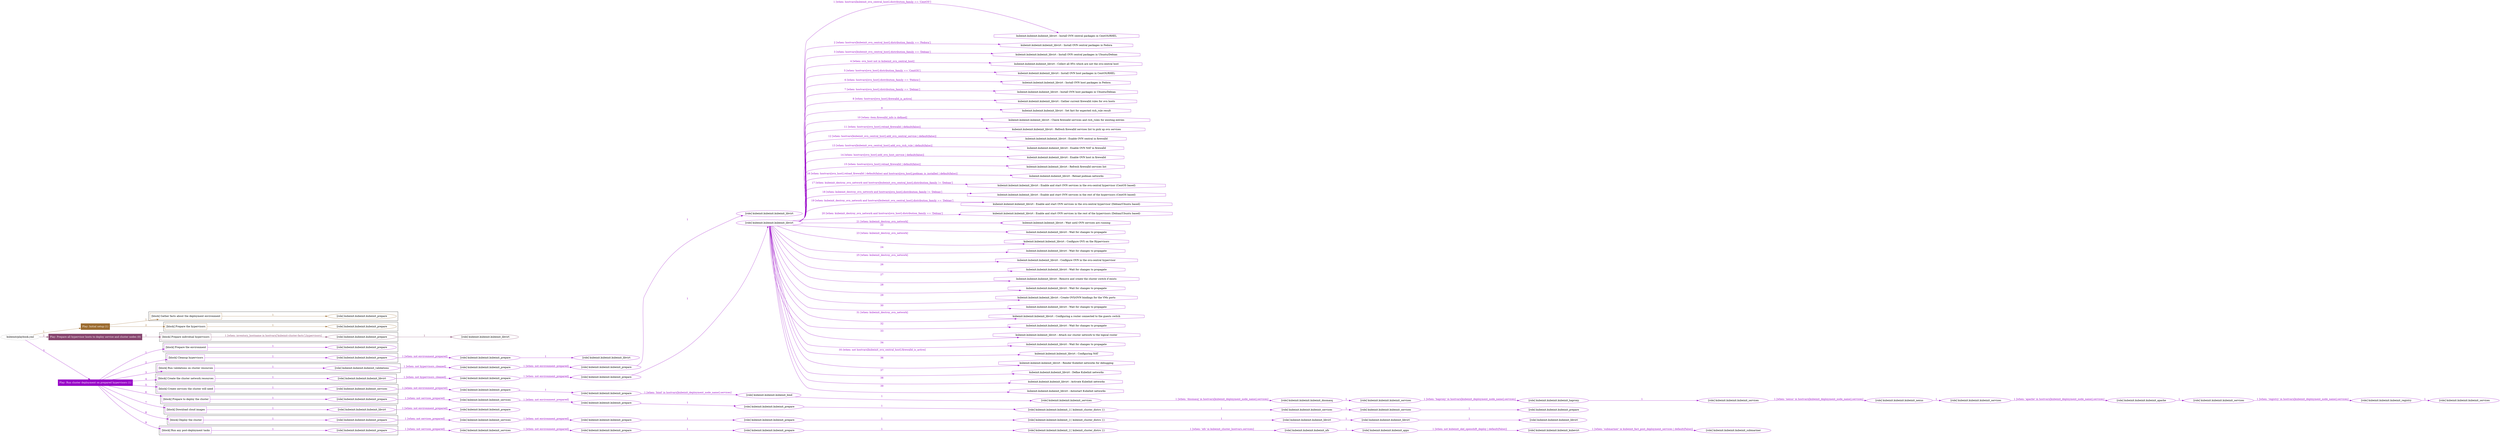 digraph {
	graph [concentrate=true ordering=in rankdir=LR ratio=fill]
	edge [esep=5 sep=10]
	"kubeinit/playbook.yml" [id=root_node style=dotted]
	play_4d2283ff [label="Play: Initial setup (1)" color="#9c6c30" fontcolor="#ffffff" id=play_4d2283ff shape=box style=filled tooltip=localhost]
	"kubeinit/playbook.yml" -> play_4d2283ff [label="1 " color="#9c6c30" fontcolor="#9c6c30" id=edge_8288b98c labeltooltip="1 " tooltip="1 "]
	subgraph "kubeinit.kubeinit.kubeinit_prepare" {
		role_ca214dff [label="[role] kubeinit.kubeinit.kubeinit_prepare" color="#9c6c30" id=role_ca214dff tooltip="kubeinit.kubeinit.kubeinit_prepare"]
	}
	subgraph "kubeinit.kubeinit.kubeinit_prepare" {
		role_1be71878 [label="[role] kubeinit.kubeinit.kubeinit_prepare" color="#9c6c30" id=role_1be71878 tooltip="kubeinit.kubeinit.kubeinit_prepare"]
	}
	subgraph "Play: Initial setup (1)" {
		play_4d2283ff -> block_eb6c32d6 [label=1 color="#9c6c30" fontcolor="#9c6c30" id=edge_9a3d0390 labeltooltip=1 tooltip=1]
		subgraph cluster_block_eb6c32d6 {
			block_eb6c32d6 [label="[block] Gather facts about the deployment environment" color="#9c6c30" id=block_eb6c32d6 labeltooltip="Gather facts about the deployment environment" shape=box tooltip="Gather facts about the deployment environment"]
			block_eb6c32d6 -> role_ca214dff [label="1 " color="#9c6c30" fontcolor="#9c6c30" id=edge_65524751 labeltooltip="1 " tooltip="1 "]
		}
		play_4d2283ff -> block_c4db76be [label=2 color="#9c6c30" fontcolor="#9c6c30" id=edge_98d37030 labeltooltip=2 tooltip=2]
		subgraph cluster_block_c4db76be {
			block_c4db76be [label="[block] Prepare the hypervisors" color="#9c6c30" id=block_c4db76be labeltooltip="Prepare the hypervisors" shape=box tooltip="Prepare the hypervisors"]
			block_c4db76be -> role_1be71878 [label="1 " color="#9c6c30" fontcolor="#9c6c30" id=edge_5f717e8c labeltooltip="1 " tooltip="1 "]
		}
	}
	play_fa79bd5e [label="Play: Prepare all hypervisor hosts to deploy service and cluster nodes (0)" color="#87456e" fontcolor="#ffffff" id=play_fa79bd5e shape=box style=filled tooltip="Play: Prepare all hypervisor hosts to deploy service and cluster nodes (0)"]
	"kubeinit/playbook.yml" -> play_fa79bd5e [label="2 " color="#87456e" fontcolor="#87456e" id=edge_b5f937aa labeltooltip="2 " tooltip="2 "]
	subgraph "kubeinit.kubeinit.kubeinit_libvirt" {
		role_78c7a596 [label="[role] kubeinit.kubeinit.kubeinit_libvirt" color="#87456e" id=role_78c7a596 tooltip="kubeinit.kubeinit.kubeinit_libvirt"]
	}
	subgraph "kubeinit.kubeinit.kubeinit_prepare" {
		role_d4e4399e [label="[role] kubeinit.kubeinit.kubeinit_prepare" color="#87456e" id=role_d4e4399e tooltip="kubeinit.kubeinit.kubeinit_prepare"]
		role_d4e4399e -> role_78c7a596 [label="1 " color="#87456e" fontcolor="#87456e" id=edge_3a383880 labeltooltip="1 " tooltip="1 "]
	}
	subgraph "Play: Prepare all hypervisor hosts to deploy service and cluster nodes (0)" {
		play_fa79bd5e -> block_daa6ab90 [label=1 color="#87456e" fontcolor="#87456e" id=edge_4843d0f0 labeltooltip=1 tooltip=1]
		subgraph cluster_block_daa6ab90 {
			block_daa6ab90 [label="[block] Prepare individual hypervisors" color="#87456e" id=block_daa6ab90 labeltooltip="Prepare individual hypervisors" shape=box tooltip="Prepare individual hypervisors"]
			block_daa6ab90 -> role_d4e4399e [label="1 [when: inventory_hostname in hostvars['kubeinit-cluster-facts'].hypervisors]" color="#87456e" fontcolor="#87456e" id=edge_157ae194 labeltooltip="1 [when: inventory_hostname in hostvars['kubeinit-cluster-facts'].hypervisors]" tooltip="1 [when: inventory_hostname in hostvars['kubeinit-cluster-facts'].hypervisors]"]
		}
	}
	play_83c3fb12 [label="Play: Run cluster deployment on prepared hypervisors (1)" color="#9805c7" fontcolor="#ffffff" id=play_83c3fb12 shape=box style=filled tooltip=localhost]
	"kubeinit/playbook.yml" -> play_83c3fb12 [label="3 " color="#9805c7" fontcolor="#9805c7" id=edge_1de0b766 labeltooltip="3 " tooltip="3 "]
	subgraph "kubeinit.kubeinit.kubeinit_prepare" {
		role_a975d267 [label="[role] kubeinit.kubeinit.kubeinit_prepare" color="#9805c7" id=role_a975d267 tooltip="kubeinit.kubeinit.kubeinit_prepare"]
	}
	subgraph "kubeinit.kubeinit.kubeinit_libvirt" {
		role_a986f0ca [label="[role] kubeinit.kubeinit.kubeinit_libvirt" color="#9805c7" id=role_a986f0ca tooltip="kubeinit.kubeinit.kubeinit_libvirt"]
	}
	subgraph "kubeinit.kubeinit.kubeinit_prepare" {
		role_115fa0f3 [label="[role] kubeinit.kubeinit.kubeinit_prepare" color="#9805c7" id=role_115fa0f3 tooltip="kubeinit.kubeinit.kubeinit_prepare"]
		role_115fa0f3 -> role_a986f0ca [label="1 " color="#9805c7" fontcolor="#9805c7" id=edge_363c5b7f labeltooltip="1 " tooltip="1 "]
	}
	subgraph "kubeinit.kubeinit.kubeinit_prepare" {
		role_73d4b357 [label="[role] kubeinit.kubeinit.kubeinit_prepare" color="#9805c7" id=role_73d4b357 tooltip="kubeinit.kubeinit.kubeinit_prepare"]
		role_73d4b357 -> role_115fa0f3 [label="1 [when: not environment_prepared]" color="#9805c7" fontcolor="#9805c7" id=edge_943d14a2 labeltooltip="1 [when: not environment_prepared]" tooltip="1 [when: not environment_prepared]"]
	}
	subgraph "kubeinit.kubeinit.kubeinit_libvirt" {
		role_dd0edec4 [label="[role] kubeinit.kubeinit.kubeinit_libvirt" color="#9805c7" id=role_dd0edec4 tooltip="kubeinit.kubeinit.kubeinit_libvirt"]
	}
	subgraph "kubeinit.kubeinit.kubeinit_prepare" {
		role_09404b18 [label="[role] kubeinit.kubeinit.kubeinit_prepare" color="#9805c7" id=role_09404b18 tooltip="kubeinit.kubeinit.kubeinit_prepare"]
		role_09404b18 -> role_dd0edec4 [label="1 " color="#9805c7" fontcolor="#9805c7" id=edge_37994432 labeltooltip="1 " tooltip="1 "]
	}
	subgraph "kubeinit.kubeinit.kubeinit_prepare" {
		role_12b6cc18 [label="[role] kubeinit.kubeinit.kubeinit_prepare" color="#9805c7" id=role_12b6cc18 tooltip="kubeinit.kubeinit.kubeinit_prepare"]
		role_12b6cc18 -> role_09404b18 [label="1 [when: not environment_prepared]" color="#9805c7" fontcolor="#9805c7" id=edge_de78ee94 labeltooltip="1 [when: not environment_prepared]" tooltip="1 [when: not environment_prepared]"]
	}
	subgraph "kubeinit.kubeinit.kubeinit_validations" {
		role_55ef277d [label="[role] kubeinit.kubeinit.kubeinit_validations" color="#9805c7" id=role_55ef277d tooltip="kubeinit.kubeinit.kubeinit_validations"]
		role_55ef277d -> role_12b6cc18 [label="1 [when: not hypervisors_cleaned]" color="#9805c7" fontcolor="#9805c7" id=edge_7c7ed6ff labeltooltip="1 [when: not hypervisors_cleaned]" tooltip="1 [when: not hypervisors_cleaned]"]
	}
	subgraph "kubeinit.kubeinit.kubeinit_libvirt" {
		role_cf1ff84a [label="[role] kubeinit.kubeinit.kubeinit_libvirt" color="#9805c7" id=role_cf1ff84a tooltip="kubeinit.kubeinit.kubeinit_libvirt"]
		task_9df6f6bd [label="kubeinit.kubeinit.kubeinit_libvirt : Install OVN central packages in CentOS/RHEL" color="#9805c7" hello="kubeinit.kubeinit.kubeinit_libvirt : Install OVN central packages in CentOS/RHEL" id=task_9df6f6bd shape=octagon tooltip="kubeinit.kubeinit.kubeinit_libvirt : Install OVN central packages in CentOS/RHEL"]
		role_cf1ff84a -> task_9df6f6bd [label="1 [when: hostvars[kubeinit_ovn_central_host].distribution_family == 'CentOS']" color="#9805c7" fontcolor="#9805c7" id=edge_1916bbe8 labeltooltip="1 [when: hostvars[kubeinit_ovn_central_host].distribution_family == 'CentOS']" tooltip="1 [when: hostvars[kubeinit_ovn_central_host].distribution_family == 'CentOS']"]
		task_e975197e [label="kubeinit.kubeinit.kubeinit_libvirt : Install OVN central packages in Fedora" color="#9805c7" hello="kubeinit.kubeinit.kubeinit_libvirt : Install OVN central packages in Fedora" id=task_e975197e shape=octagon tooltip="kubeinit.kubeinit.kubeinit_libvirt : Install OVN central packages in Fedora"]
		role_cf1ff84a -> task_e975197e [label="2 [when: hostvars[kubeinit_ovn_central_host].distribution_family == 'Fedora']" color="#9805c7" fontcolor="#9805c7" id=edge_b6162523 labeltooltip="2 [when: hostvars[kubeinit_ovn_central_host].distribution_family == 'Fedora']" tooltip="2 [when: hostvars[kubeinit_ovn_central_host].distribution_family == 'Fedora']"]
		task_55a0247a [label="kubeinit.kubeinit.kubeinit_libvirt : Install OVN central packages in Ubuntu/Debian" color="#9805c7" hello="kubeinit.kubeinit.kubeinit_libvirt : Install OVN central packages in Ubuntu/Debian" id=task_55a0247a shape=octagon tooltip="kubeinit.kubeinit.kubeinit_libvirt : Install OVN central packages in Ubuntu/Debian"]
		role_cf1ff84a -> task_55a0247a [label="3 [when: hostvars[kubeinit_ovn_central_host].distribution_family == 'Debian']" color="#9805c7" fontcolor="#9805c7" id=edge_c662806f labeltooltip="3 [when: hostvars[kubeinit_ovn_central_host].distribution_family == 'Debian']" tooltip="3 [when: hostvars[kubeinit_ovn_central_host].distribution_family == 'Debian']"]
		task_9dee3514 [label="kubeinit.kubeinit.kubeinit_libvirt : Collect all HVs which are not the ovn-central host" color="#9805c7" hello="kubeinit.kubeinit.kubeinit_libvirt : Collect all HVs which are not the ovn-central host" id=task_9dee3514 shape=octagon tooltip="kubeinit.kubeinit.kubeinit_libvirt : Collect all HVs which are not the ovn-central host"]
		role_cf1ff84a -> task_9dee3514 [label="4 [when: ovn_host not in kubeinit_ovn_central_host]" color="#9805c7" fontcolor="#9805c7" id=edge_b3f22448 labeltooltip="4 [when: ovn_host not in kubeinit_ovn_central_host]" tooltip="4 [when: ovn_host not in kubeinit_ovn_central_host]"]
		task_a9a2c8c8 [label="kubeinit.kubeinit.kubeinit_libvirt : Install OVN host packages in CentOS/RHEL" color="#9805c7" hello="kubeinit.kubeinit.kubeinit_libvirt : Install OVN host packages in CentOS/RHEL" id=task_a9a2c8c8 shape=octagon tooltip="kubeinit.kubeinit.kubeinit_libvirt : Install OVN host packages in CentOS/RHEL"]
		role_cf1ff84a -> task_a9a2c8c8 [label="5 [when: hostvars[ovn_host].distribution_family == 'CentOS']" color="#9805c7" fontcolor="#9805c7" id=edge_cef3950a labeltooltip="5 [when: hostvars[ovn_host].distribution_family == 'CentOS']" tooltip="5 [when: hostvars[ovn_host].distribution_family == 'CentOS']"]
		task_1f5a22cc [label="kubeinit.kubeinit.kubeinit_libvirt : Install OVN host packages in Fedora" color="#9805c7" hello="kubeinit.kubeinit.kubeinit_libvirt : Install OVN host packages in Fedora" id=task_1f5a22cc shape=octagon tooltip="kubeinit.kubeinit.kubeinit_libvirt : Install OVN host packages in Fedora"]
		role_cf1ff84a -> task_1f5a22cc [label="6 [when: hostvars[ovn_host].distribution_family == 'Fedora']" color="#9805c7" fontcolor="#9805c7" id=edge_4138fe44 labeltooltip="6 [when: hostvars[ovn_host].distribution_family == 'Fedora']" tooltip="6 [when: hostvars[ovn_host].distribution_family == 'Fedora']"]
		task_3330bcf1 [label="kubeinit.kubeinit.kubeinit_libvirt : Install OVN host packages in Ubuntu/Debian" color="#9805c7" hello="kubeinit.kubeinit.kubeinit_libvirt : Install OVN host packages in Ubuntu/Debian" id=task_3330bcf1 shape=octagon tooltip="kubeinit.kubeinit.kubeinit_libvirt : Install OVN host packages in Ubuntu/Debian"]
		role_cf1ff84a -> task_3330bcf1 [label="7 [when: hostvars[ovn_host].distribution_family == 'Debian']" color="#9805c7" fontcolor="#9805c7" id=edge_17ea3ac5 labeltooltip="7 [when: hostvars[ovn_host].distribution_family == 'Debian']" tooltip="7 [when: hostvars[ovn_host].distribution_family == 'Debian']"]
		task_ed68514e [label="kubeinit.kubeinit.kubeinit_libvirt : Gather current firewalld rules for ovn hosts" color="#9805c7" hello="kubeinit.kubeinit.kubeinit_libvirt : Gather current firewalld rules for ovn hosts" id=task_ed68514e shape=octagon tooltip="kubeinit.kubeinit.kubeinit_libvirt : Gather current firewalld rules for ovn hosts"]
		role_cf1ff84a -> task_ed68514e [label="8 [when: hostvars[ovn_host].firewalld_is_active]" color="#9805c7" fontcolor="#9805c7" id=edge_fc38efc7 labeltooltip="8 [when: hostvars[ovn_host].firewalld_is_active]" tooltip="8 [when: hostvars[ovn_host].firewalld_is_active]"]
		task_f59620ed [label="kubeinit.kubeinit.kubeinit_libvirt : Set fact for expected rich_rule result" color="#9805c7" hello="kubeinit.kubeinit.kubeinit_libvirt : Set fact for expected rich_rule result" id=task_f59620ed shape=octagon tooltip="kubeinit.kubeinit.kubeinit_libvirt : Set fact for expected rich_rule result"]
		role_cf1ff84a -> task_f59620ed [label="9 " color="#9805c7" fontcolor="#9805c7" id=edge_2ce7ab27 labeltooltip="9 " tooltip="9 "]
		task_2a607942 [label="kubeinit.kubeinit.kubeinit_libvirt : Check firewalld services and rich_rules for existing entries" color="#9805c7" hello="kubeinit.kubeinit.kubeinit_libvirt : Check firewalld services and rich_rules for existing entries" id=task_2a607942 shape=octagon tooltip="kubeinit.kubeinit.kubeinit_libvirt : Check firewalld services and rich_rules for existing entries"]
		role_cf1ff84a -> task_2a607942 [label="10 [when: item.firewalld_info is defined]" color="#9805c7" fontcolor="#9805c7" id=edge_e582ba31 labeltooltip="10 [when: item.firewalld_info is defined]" tooltip="10 [when: item.firewalld_info is defined]"]
		task_492a8e04 [label="kubeinit.kubeinit.kubeinit_libvirt : Refresh firewalld services list to pick up ovn services" color="#9805c7" hello="kubeinit.kubeinit.kubeinit_libvirt : Refresh firewalld services list to pick up ovn services" id=task_492a8e04 shape=octagon tooltip="kubeinit.kubeinit.kubeinit_libvirt : Refresh firewalld services list to pick up ovn services"]
		role_cf1ff84a -> task_492a8e04 [label="11 [when: hostvars[ovn_host].reload_firewalld | default(false)]" color="#9805c7" fontcolor="#9805c7" id=edge_229bcf75 labeltooltip="11 [when: hostvars[ovn_host].reload_firewalld | default(false)]" tooltip="11 [when: hostvars[ovn_host].reload_firewalld | default(false)]"]
		task_af65107d [label="kubeinit.kubeinit.kubeinit_libvirt : Enable OVN central in firewalld" color="#9805c7" hello="kubeinit.kubeinit.kubeinit_libvirt : Enable OVN central in firewalld" id=task_af65107d shape=octagon tooltip="kubeinit.kubeinit.kubeinit_libvirt : Enable OVN central in firewalld"]
		role_cf1ff84a -> task_af65107d [label="12 [when: hostvars[kubeinit_ovn_central_host].add_ovn_central_service | default(false)]" color="#9805c7" fontcolor="#9805c7" id=edge_e18fb585 labeltooltip="12 [when: hostvars[kubeinit_ovn_central_host].add_ovn_central_service | default(false)]" tooltip="12 [when: hostvars[kubeinit_ovn_central_host].add_ovn_central_service | default(false)]"]
		task_2a1b5226 [label="kubeinit.kubeinit.kubeinit_libvirt : Enable OVN NAT in firewalld" color="#9805c7" hello="kubeinit.kubeinit.kubeinit_libvirt : Enable OVN NAT in firewalld" id=task_2a1b5226 shape=octagon tooltip="kubeinit.kubeinit.kubeinit_libvirt : Enable OVN NAT in firewalld"]
		role_cf1ff84a -> task_2a1b5226 [label="13 [when: hostvars[kubeinit_ovn_central_host].add_ovn_rich_rule | default(false)]" color="#9805c7" fontcolor="#9805c7" id=edge_eb90f5b3 labeltooltip="13 [when: hostvars[kubeinit_ovn_central_host].add_ovn_rich_rule | default(false)]" tooltip="13 [when: hostvars[kubeinit_ovn_central_host].add_ovn_rich_rule | default(false)]"]
		task_150acf8e [label="kubeinit.kubeinit.kubeinit_libvirt : Enable OVN host in firewalld" color="#9805c7" hello="kubeinit.kubeinit.kubeinit_libvirt : Enable OVN host in firewalld" id=task_150acf8e shape=octagon tooltip="kubeinit.kubeinit.kubeinit_libvirt : Enable OVN host in firewalld"]
		role_cf1ff84a -> task_150acf8e [label="14 [when: hostvars[ovn_host].add_ovn_host_service | default(false)]" color="#9805c7" fontcolor="#9805c7" id=edge_b5ba63a0 labeltooltip="14 [when: hostvars[ovn_host].add_ovn_host_service | default(false)]" tooltip="14 [when: hostvars[ovn_host].add_ovn_host_service | default(false)]"]
		task_48c52c28 [label="kubeinit.kubeinit.kubeinit_libvirt : Refresh firewalld services list" color="#9805c7" hello="kubeinit.kubeinit.kubeinit_libvirt : Refresh firewalld services list" id=task_48c52c28 shape=octagon tooltip="kubeinit.kubeinit.kubeinit_libvirt : Refresh firewalld services list"]
		role_cf1ff84a -> task_48c52c28 [label="15 [when: hostvars[ovn_host].reload_firewalld | default(false)]" color="#9805c7" fontcolor="#9805c7" id=edge_251703cf labeltooltip="15 [when: hostvars[ovn_host].reload_firewalld | default(false)]" tooltip="15 [when: hostvars[ovn_host].reload_firewalld | default(false)]"]
		task_490ef096 [label="kubeinit.kubeinit.kubeinit_libvirt : Reload podman networks" color="#9805c7" hello="kubeinit.kubeinit.kubeinit_libvirt : Reload podman networks" id=task_490ef096 shape=octagon tooltip="kubeinit.kubeinit.kubeinit_libvirt : Reload podman networks"]
		role_cf1ff84a -> task_490ef096 [label="16 [when: hostvars[ovn_host].reload_firewalld | default(false) and hostvars[ovn_host].podman_is_installed | default(false)]" color="#9805c7" fontcolor="#9805c7" id=edge_7d6c8328 labeltooltip="16 [when: hostvars[ovn_host].reload_firewalld | default(false) and hostvars[ovn_host].podman_is_installed | default(false)]" tooltip="16 [when: hostvars[ovn_host].reload_firewalld | default(false) and hostvars[ovn_host].podman_is_installed | default(false)]"]
		task_70a27645 [label="kubeinit.kubeinit.kubeinit_libvirt : Enable and start OVN services in the ovn-central hypervisor (CentOS based)" color="#9805c7" hello="kubeinit.kubeinit.kubeinit_libvirt : Enable and start OVN services in the ovn-central hypervisor (CentOS based)" id=task_70a27645 shape=octagon tooltip="kubeinit.kubeinit.kubeinit_libvirt : Enable and start OVN services in the ovn-central hypervisor (CentOS based)"]
		role_cf1ff84a -> task_70a27645 [label="17 [when: kubeinit_destroy_ovn_network and hostvars[kubeinit_ovn_central_host].distribution_family != 'Debian']" color="#9805c7" fontcolor="#9805c7" id=edge_51eea97f labeltooltip="17 [when: kubeinit_destroy_ovn_network and hostvars[kubeinit_ovn_central_host].distribution_family != 'Debian']" tooltip="17 [when: kubeinit_destroy_ovn_network and hostvars[kubeinit_ovn_central_host].distribution_family != 'Debian']"]
		task_048641b7 [label="kubeinit.kubeinit.kubeinit_libvirt : Enable and start OVN services in the rest of the hypervisors (CentOS based)" color="#9805c7" hello="kubeinit.kubeinit.kubeinit_libvirt : Enable and start OVN services in the rest of the hypervisors (CentOS based)" id=task_048641b7 shape=octagon tooltip="kubeinit.kubeinit.kubeinit_libvirt : Enable and start OVN services in the rest of the hypervisors (CentOS based)"]
		role_cf1ff84a -> task_048641b7 [label="18 [when: kubeinit_destroy_ovn_network and hostvars[ovn_host].distribution_family != 'Debian']" color="#9805c7" fontcolor="#9805c7" id=edge_d2e32afb labeltooltip="18 [when: kubeinit_destroy_ovn_network and hostvars[ovn_host].distribution_family != 'Debian']" tooltip="18 [when: kubeinit_destroy_ovn_network and hostvars[ovn_host].distribution_family != 'Debian']"]
		task_bdd1c0e3 [label="kubeinit.kubeinit.kubeinit_libvirt : Enable and start OVN services in the ovn-central hypervisor (Debian/Ubuntu based)" color="#9805c7" hello="kubeinit.kubeinit.kubeinit_libvirt : Enable and start OVN services in the ovn-central hypervisor (Debian/Ubuntu based)" id=task_bdd1c0e3 shape=octagon tooltip="kubeinit.kubeinit.kubeinit_libvirt : Enable and start OVN services in the ovn-central hypervisor (Debian/Ubuntu based)"]
		role_cf1ff84a -> task_bdd1c0e3 [label="19 [when: kubeinit_destroy_ovn_network and hostvars[kubeinit_ovn_central_host].distribution_family == 'Debian']" color="#9805c7" fontcolor="#9805c7" id=edge_2e52630f labeltooltip="19 [when: kubeinit_destroy_ovn_network and hostvars[kubeinit_ovn_central_host].distribution_family == 'Debian']" tooltip="19 [when: kubeinit_destroy_ovn_network and hostvars[kubeinit_ovn_central_host].distribution_family == 'Debian']"]
		task_4455190a [label="kubeinit.kubeinit.kubeinit_libvirt : Enable and start OVN services in the rest of the hypervisors (Debian/Ubuntu based)" color="#9805c7" hello="kubeinit.kubeinit.kubeinit_libvirt : Enable and start OVN services in the rest of the hypervisors (Debian/Ubuntu based)" id=task_4455190a shape=octagon tooltip="kubeinit.kubeinit.kubeinit_libvirt : Enable and start OVN services in the rest of the hypervisors (Debian/Ubuntu based)"]
		role_cf1ff84a -> task_4455190a [label="20 [when: kubeinit_destroy_ovn_network and hostvars[ovn_host].distribution_family == 'Debian']" color="#9805c7" fontcolor="#9805c7" id=edge_d498b4eb labeltooltip="20 [when: kubeinit_destroy_ovn_network and hostvars[ovn_host].distribution_family == 'Debian']" tooltip="20 [when: kubeinit_destroy_ovn_network and hostvars[ovn_host].distribution_family == 'Debian']"]
		task_59b07ac6 [label="kubeinit.kubeinit.kubeinit_libvirt : Wait until OVN services are running" color="#9805c7" hello="kubeinit.kubeinit.kubeinit_libvirt : Wait until OVN services are running" id=task_59b07ac6 shape=octagon tooltip="kubeinit.kubeinit.kubeinit_libvirt : Wait until OVN services are running"]
		role_cf1ff84a -> task_59b07ac6 [label="21 [when: kubeinit_destroy_ovn_network]" color="#9805c7" fontcolor="#9805c7" id=edge_655cfb89 labeltooltip="21 [when: kubeinit_destroy_ovn_network]" tooltip="21 [when: kubeinit_destroy_ovn_network]"]
		task_96e3ac12 [label="kubeinit.kubeinit.kubeinit_libvirt : Wait for changes to propagate" color="#9805c7" hello="kubeinit.kubeinit.kubeinit_libvirt : Wait for changes to propagate" id=task_96e3ac12 shape=octagon tooltip="kubeinit.kubeinit.kubeinit_libvirt : Wait for changes to propagate"]
		role_cf1ff84a -> task_96e3ac12 [label="22 " color="#9805c7" fontcolor="#9805c7" id=edge_93c0999f labeltooltip="22 " tooltip="22 "]
		task_4b17f7fd [label="kubeinit.kubeinit.kubeinit_libvirt : Configure OVS on the Hypervisors" color="#9805c7" hello="kubeinit.kubeinit.kubeinit_libvirt : Configure OVS on the Hypervisors" id=task_4b17f7fd shape=octagon tooltip="kubeinit.kubeinit.kubeinit_libvirt : Configure OVS on the Hypervisors"]
		role_cf1ff84a -> task_4b17f7fd [label="23 [when: kubeinit_destroy_ovn_network]" color="#9805c7" fontcolor="#9805c7" id=edge_a1b50e28 labeltooltip="23 [when: kubeinit_destroy_ovn_network]" tooltip="23 [when: kubeinit_destroy_ovn_network]"]
		task_5f2f5179 [label="kubeinit.kubeinit.kubeinit_libvirt : Wait for changes to propagate" color="#9805c7" hello="kubeinit.kubeinit.kubeinit_libvirt : Wait for changes to propagate" id=task_5f2f5179 shape=octagon tooltip="kubeinit.kubeinit.kubeinit_libvirt : Wait for changes to propagate"]
		role_cf1ff84a -> task_5f2f5179 [label="24 " color="#9805c7" fontcolor="#9805c7" id=edge_8690087b labeltooltip="24 " tooltip="24 "]
		task_a9aa1ee6 [label="kubeinit.kubeinit.kubeinit_libvirt : Configure OVN in the ovn-central hypervisor" color="#9805c7" hello="kubeinit.kubeinit.kubeinit_libvirt : Configure OVN in the ovn-central hypervisor" id=task_a9aa1ee6 shape=octagon tooltip="kubeinit.kubeinit.kubeinit_libvirt : Configure OVN in the ovn-central hypervisor"]
		role_cf1ff84a -> task_a9aa1ee6 [label="25 [when: kubeinit_destroy_ovn_network]" color="#9805c7" fontcolor="#9805c7" id=edge_dce550c6 labeltooltip="25 [when: kubeinit_destroy_ovn_network]" tooltip="25 [when: kubeinit_destroy_ovn_network]"]
		task_811a277a [label="kubeinit.kubeinit.kubeinit_libvirt : Wait for changes to propagate" color="#9805c7" hello="kubeinit.kubeinit.kubeinit_libvirt : Wait for changes to propagate" id=task_811a277a shape=octagon tooltip="kubeinit.kubeinit.kubeinit_libvirt : Wait for changes to propagate"]
		role_cf1ff84a -> task_811a277a [label="26 " color="#9805c7" fontcolor="#9805c7" id=edge_002143fc labeltooltip="26 " tooltip="26 "]
		task_5e82609c [label="kubeinit.kubeinit.kubeinit_libvirt : Remove and create the cluster switch if exists" color="#9805c7" hello="kubeinit.kubeinit.kubeinit_libvirt : Remove and create the cluster switch if exists" id=task_5e82609c shape=octagon tooltip="kubeinit.kubeinit.kubeinit_libvirt : Remove and create the cluster switch if exists"]
		role_cf1ff84a -> task_5e82609c [label="27 " color="#9805c7" fontcolor="#9805c7" id=edge_4a20d2cd labeltooltip="27 " tooltip="27 "]
		task_5c876408 [label="kubeinit.kubeinit.kubeinit_libvirt : Wait for changes to propagate" color="#9805c7" hello="kubeinit.kubeinit.kubeinit_libvirt : Wait for changes to propagate" id=task_5c876408 shape=octagon tooltip="kubeinit.kubeinit.kubeinit_libvirt : Wait for changes to propagate"]
		role_cf1ff84a -> task_5c876408 [label="28 " color="#9805c7" fontcolor="#9805c7" id=edge_57ca23d4 labeltooltip="28 " tooltip="28 "]
		task_0b3abe98 [label="kubeinit.kubeinit.kubeinit_libvirt : Create OVS/OVN bindings for the VMs ports" color="#9805c7" hello="kubeinit.kubeinit.kubeinit_libvirt : Create OVS/OVN bindings for the VMs ports" id=task_0b3abe98 shape=octagon tooltip="kubeinit.kubeinit.kubeinit_libvirt : Create OVS/OVN bindings for the VMs ports"]
		role_cf1ff84a -> task_0b3abe98 [label="29 " color="#9805c7" fontcolor="#9805c7" id=edge_c2fedf3c labeltooltip="29 " tooltip="29 "]
		task_2caef5e4 [label="kubeinit.kubeinit.kubeinit_libvirt : Wait for changes to propagate" color="#9805c7" hello="kubeinit.kubeinit.kubeinit_libvirt : Wait for changes to propagate" id=task_2caef5e4 shape=octagon tooltip="kubeinit.kubeinit.kubeinit_libvirt : Wait for changes to propagate"]
		role_cf1ff84a -> task_2caef5e4 [label="30 " color="#9805c7" fontcolor="#9805c7" id=edge_e30dde17 labeltooltip="30 " tooltip="30 "]
		task_6b693b3d [label="kubeinit.kubeinit.kubeinit_libvirt : Configuring a router connected to the guests switch" color="#9805c7" hello="kubeinit.kubeinit.kubeinit_libvirt : Configuring a router connected to the guests switch" id=task_6b693b3d shape=octagon tooltip="kubeinit.kubeinit.kubeinit_libvirt : Configuring a router connected to the guests switch"]
		role_cf1ff84a -> task_6b693b3d [label="31 [when: kubeinit_destroy_ovn_network]" color="#9805c7" fontcolor="#9805c7" id=edge_64c2dc2d labeltooltip="31 [when: kubeinit_destroy_ovn_network]" tooltip="31 [when: kubeinit_destroy_ovn_network]"]
		task_8ecf1857 [label="kubeinit.kubeinit.kubeinit_libvirt : Wait for changes to propagate" color="#9805c7" hello="kubeinit.kubeinit.kubeinit_libvirt : Wait for changes to propagate" id=task_8ecf1857 shape=octagon tooltip="kubeinit.kubeinit.kubeinit_libvirt : Wait for changes to propagate"]
		role_cf1ff84a -> task_8ecf1857 [label="32 " color="#9805c7" fontcolor="#9805c7" id=edge_26bf0435 labeltooltip="32 " tooltip="32 "]
		task_a539a850 [label="kubeinit.kubeinit.kubeinit_libvirt : Attach our cluster network to the logical router" color="#9805c7" hello="kubeinit.kubeinit.kubeinit_libvirt : Attach our cluster network to the logical router" id=task_a539a850 shape=octagon tooltip="kubeinit.kubeinit.kubeinit_libvirt : Attach our cluster network to the logical router"]
		role_cf1ff84a -> task_a539a850 [label="33 " color="#9805c7" fontcolor="#9805c7" id=edge_eabe827d labeltooltip="33 " tooltip="33 "]
		task_0e012514 [label="kubeinit.kubeinit.kubeinit_libvirt : Wait for changes to propagate" color="#9805c7" hello="kubeinit.kubeinit.kubeinit_libvirt : Wait for changes to propagate" id=task_0e012514 shape=octagon tooltip="kubeinit.kubeinit.kubeinit_libvirt : Wait for changes to propagate"]
		role_cf1ff84a -> task_0e012514 [label="34 " color="#9805c7" fontcolor="#9805c7" id=edge_d79dc9e7 labeltooltip="34 " tooltip="34 "]
		task_758da8f3 [label="kubeinit.kubeinit.kubeinit_libvirt : Configuring NAT" color="#9805c7" hello="kubeinit.kubeinit.kubeinit_libvirt : Configuring NAT" id=task_758da8f3 shape=octagon tooltip="kubeinit.kubeinit.kubeinit_libvirt : Configuring NAT"]
		role_cf1ff84a -> task_758da8f3 [label="35 [when: not hostvars[kubeinit_ovn_central_host].firewalld_is_active]" color="#9805c7" fontcolor="#9805c7" id=edge_eb0e9996 labeltooltip="35 [when: not hostvars[kubeinit_ovn_central_host].firewalld_is_active]" tooltip="35 [when: not hostvars[kubeinit_ovn_central_host].firewalld_is_active]"]
		task_f1108289 [label="kubeinit.kubeinit.kubeinit_libvirt : Render KubeInit networks for debugging" color="#9805c7" hello="kubeinit.kubeinit.kubeinit_libvirt : Render KubeInit networks for debugging" id=task_f1108289 shape=octagon tooltip="kubeinit.kubeinit.kubeinit_libvirt : Render KubeInit networks for debugging"]
		role_cf1ff84a -> task_f1108289 [label="36 " color="#9805c7" fontcolor="#9805c7" id=edge_fe80e998 labeltooltip="36 " tooltip="36 "]
		task_ff995ec7 [label="kubeinit.kubeinit.kubeinit_libvirt : Define KubeInit networks" color="#9805c7" hello="kubeinit.kubeinit.kubeinit_libvirt : Define KubeInit networks" id=task_ff995ec7 shape=octagon tooltip="kubeinit.kubeinit.kubeinit_libvirt : Define KubeInit networks"]
		role_cf1ff84a -> task_ff995ec7 [label="37 " color="#9805c7" fontcolor="#9805c7" id=edge_5d136447 labeltooltip="37 " tooltip="37 "]
		task_939c8723 [label="kubeinit.kubeinit.kubeinit_libvirt : Activate KubeInit networks" color="#9805c7" hello="kubeinit.kubeinit.kubeinit_libvirt : Activate KubeInit networks" id=task_939c8723 shape=octagon tooltip="kubeinit.kubeinit.kubeinit_libvirt : Activate KubeInit networks"]
		role_cf1ff84a -> task_939c8723 [label="38 " color="#9805c7" fontcolor="#9805c7" id=edge_32e04001 labeltooltip="38 " tooltip="38 "]
		task_0f5a1621 [label="kubeinit.kubeinit.kubeinit_libvirt : Autostart KubeInit networks" color="#9805c7" hello="kubeinit.kubeinit.kubeinit_libvirt : Autostart KubeInit networks" id=task_0f5a1621 shape=octagon tooltip="kubeinit.kubeinit.kubeinit_libvirt : Autostart KubeInit networks"]
		role_cf1ff84a -> task_0f5a1621 [label="39 " color="#9805c7" fontcolor="#9805c7" id=edge_b2af63de labeltooltip="39 " tooltip="39 "]
	}
	subgraph "kubeinit.kubeinit.kubeinit_prepare" {
		role_1e4095f0 [label="[role] kubeinit.kubeinit.kubeinit_prepare" color="#9805c7" id=role_1e4095f0 tooltip="kubeinit.kubeinit.kubeinit_prepare"]
		role_1e4095f0 -> role_cf1ff84a [label="1 " color="#9805c7" fontcolor="#9805c7" id=edge_9f8b1425 labeltooltip="1 " tooltip="1 "]
	}
	subgraph "kubeinit.kubeinit.kubeinit_prepare" {
		role_9e5e5f3c [label="[role] kubeinit.kubeinit.kubeinit_prepare" color="#9805c7" id=role_9e5e5f3c tooltip="kubeinit.kubeinit.kubeinit_prepare"]
		role_9e5e5f3c -> role_1e4095f0 [label="1 [when: not environment_prepared]" color="#9805c7" fontcolor="#9805c7" id=edge_0d799a86 labeltooltip="1 [when: not environment_prepared]" tooltip="1 [when: not environment_prepared]"]
	}
	subgraph "kubeinit.kubeinit.kubeinit_libvirt" {
		role_fa828736 [label="[role] kubeinit.kubeinit.kubeinit_libvirt" color="#9805c7" id=role_fa828736 tooltip="kubeinit.kubeinit.kubeinit_libvirt"]
		role_fa828736 -> role_9e5e5f3c [label="1 [when: not hypervisors_cleaned]" color="#9805c7" fontcolor="#9805c7" id=edge_33919c77 labeltooltip="1 [when: not hypervisors_cleaned]" tooltip="1 [when: not hypervisors_cleaned]"]
	}
	subgraph "kubeinit.kubeinit.kubeinit_services" {
		role_8737184a [label="[role] kubeinit.kubeinit.kubeinit_services" color="#9805c7" id=role_8737184a tooltip="kubeinit.kubeinit.kubeinit_services"]
	}
	subgraph "kubeinit.kubeinit.kubeinit_registry" {
		role_e9efcd3a [label="[role] kubeinit.kubeinit.kubeinit_registry" color="#9805c7" id=role_e9efcd3a tooltip="kubeinit.kubeinit.kubeinit_registry"]
		role_e9efcd3a -> role_8737184a [label="1 " color="#9805c7" fontcolor="#9805c7" id=edge_eb753c70 labeltooltip="1 " tooltip="1 "]
	}
	subgraph "kubeinit.kubeinit.kubeinit_services" {
		role_9b742591 [label="[role] kubeinit.kubeinit.kubeinit_services" color="#9805c7" id=role_9b742591 tooltip="kubeinit.kubeinit.kubeinit_services"]
		role_9b742591 -> role_e9efcd3a [label="1 [when: 'registry' in hostvars[kubeinit_deployment_node_name].services]" color="#9805c7" fontcolor="#9805c7" id=edge_3eaaeaf6 labeltooltip="1 [when: 'registry' in hostvars[kubeinit_deployment_node_name].services]" tooltip="1 [when: 'registry' in hostvars[kubeinit_deployment_node_name].services]"]
	}
	subgraph "kubeinit.kubeinit.kubeinit_apache" {
		role_76f41589 [label="[role] kubeinit.kubeinit.kubeinit_apache" color="#9805c7" id=role_76f41589 tooltip="kubeinit.kubeinit.kubeinit_apache"]
		role_76f41589 -> role_9b742591 [label="1 " color="#9805c7" fontcolor="#9805c7" id=edge_dfe35eac labeltooltip="1 " tooltip="1 "]
	}
	subgraph "kubeinit.kubeinit.kubeinit_services" {
		role_e56bbcd8 [label="[role] kubeinit.kubeinit.kubeinit_services" color="#9805c7" id=role_e56bbcd8 tooltip="kubeinit.kubeinit.kubeinit_services"]
		role_e56bbcd8 -> role_76f41589 [label="1 [when: 'apache' in hostvars[kubeinit_deployment_node_name].services]" color="#9805c7" fontcolor="#9805c7" id=edge_0bbf311f labeltooltip="1 [when: 'apache' in hostvars[kubeinit_deployment_node_name].services]" tooltip="1 [when: 'apache' in hostvars[kubeinit_deployment_node_name].services]"]
	}
	subgraph "kubeinit.kubeinit.kubeinit_nexus" {
		role_11e3572f [label="[role] kubeinit.kubeinit.kubeinit_nexus" color="#9805c7" id=role_11e3572f tooltip="kubeinit.kubeinit.kubeinit_nexus"]
		role_11e3572f -> role_e56bbcd8 [label="1 " color="#9805c7" fontcolor="#9805c7" id=edge_3c6b3473 labeltooltip="1 " tooltip="1 "]
	}
	subgraph "kubeinit.kubeinit.kubeinit_services" {
		role_b8eb9ebe [label="[role] kubeinit.kubeinit.kubeinit_services" color="#9805c7" id=role_b8eb9ebe tooltip="kubeinit.kubeinit.kubeinit_services"]
		role_b8eb9ebe -> role_11e3572f [label="1 [when: 'nexus' in hostvars[kubeinit_deployment_node_name].services]" color="#9805c7" fontcolor="#9805c7" id=edge_2cf94c41 labeltooltip="1 [when: 'nexus' in hostvars[kubeinit_deployment_node_name].services]" tooltip="1 [when: 'nexus' in hostvars[kubeinit_deployment_node_name].services]"]
	}
	subgraph "kubeinit.kubeinit.kubeinit_haproxy" {
		role_6c0b98c6 [label="[role] kubeinit.kubeinit.kubeinit_haproxy" color="#9805c7" id=role_6c0b98c6 tooltip="kubeinit.kubeinit.kubeinit_haproxy"]
		role_6c0b98c6 -> role_b8eb9ebe [label="1 " color="#9805c7" fontcolor="#9805c7" id=edge_81262079 labeltooltip="1 " tooltip="1 "]
	}
	subgraph "kubeinit.kubeinit.kubeinit_services" {
		role_bb511632 [label="[role] kubeinit.kubeinit.kubeinit_services" color="#9805c7" id=role_bb511632 tooltip="kubeinit.kubeinit.kubeinit_services"]
		role_bb511632 -> role_6c0b98c6 [label="1 [when: 'haproxy' in hostvars[kubeinit_deployment_node_name].services]" color="#9805c7" fontcolor="#9805c7" id=edge_c99f9e39 labeltooltip="1 [when: 'haproxy' in hostvars[kubeinit_deployment_node_name].services]" tooltip="1 [when: 'haproxy' in hostvars[kubeinit_deployment_node_name].services]"]
	}
	subgraph "kubeinit.kubeinit.kubeinit_dnsmasq" {
		role_8e83a99d [label="[role] kubeinit.kubeinit.kubeinit_dnsmasq" color="#9805c7" id=role_8e83a99d tooltip="kubeinit.kubeinit.kubeinit_dnsmasq"]
		role_8e83a99d -> role_bb511632 [label="1 " color="#9805c7" fontcolor="#9805c7" id=edge_5a80f0bf labeltooltip="1 " tooltip="1 "]
	}
	subgraph "kubeinit.kubeinit.kubeinit_services" {
		role_7c63a0a3 [label="[role] kubeinit.kubeinit.kubeinit_services" color="#9805c7" id=role_7c63a0a3 tooltip="kubeinit.kubeinit.kubeinit_services"]
		role_7c63a0a3 -> role_8e83a99d [label="1 [when: 'dnsmasq' in hostvars[kubeinit_deployment_node_name].services]" color="#9805c7" fontcolor="#9805c7" id=edge_c48e093b labeltooltip="1 [when: 'dnsmasq' in hostvars[kubeinit_deployment_node_name].services]" tooltip="1 [when: 'dnsmasq' in hostvars[kubeinit_deployment_node_name].services]"]
	}
	subgraph "kubeinit.kubeinit.kubeinit_bind" {
		role_7c0b8ed4 [label="[role] kubeinit.kubeinit.kubeinit_bind" color="#9805c7" id=role_7c0b8ed4 tooltip="kubeinit.kubeinit.kubeinit_bind"]
		role_7c0b8ed4 -> role_7c63a0a3 [label="1 " color="#9805c7" fontcolor="#9805c7" id=edge_9d5033fd labeltooltip="1 " tooltip="1 "]
	}
	subgraph "kubeinit.kubeinit.kubeinit_prepare" {
		role_cd685d13 [label="[role] kubeinit.kubeinit.kubeinit_prepare" color="#9805c7" id=role_cd685d13 tooltip="kubeinit.kubeinit.kubeinit_prepare"]
		role_cd685d13 -> role_7c0b8ed4 [label="1 [when: 'bind' in hostvars[kubeinit_deployment_node_name].services]" color="#9805c7" fontcolor="#9805c7" id=edge_3e50fe61 labeltooltip="1 [when: 'bind' in hostvars[kubeinit_deployment_node_name].services]" tooltip="1 [when: 'bind' in hostvars[kubeinit_deployment_node_name].services]"]
	}
	subgraph "kubeinit.kubeinit.kubeinit_prepare" {
		role_d1e70132 [label="[role] kubeinit.kubeinit.kubeinit_prepare" color="#9805c7" id=role_d1e70132 tooltip="kubeinit.kubeinit.kubeinit_prepare"]
		role_d1e70132 -> role_cd685d13 [label="1 " color="#9805c7" fontcolor="#9805c7" id=edge_8e7cfaed labeltooltip="1 " tooltip="1 "]
	}
	subgraph "kubeinit.kubeinit.kubeinit_services" {
		role_198e265d [label="[role] kubeinit.kubeinit.kubeinit_services" color="#9805c7" id=role_198e265d tooltip="kubeinit.kubeinit.kubeinit_services"]
		role_198e265d -> role_d1e70132 [label="1 [when: not environment_prepared]" color="#9805c7" fontcolor="#9805c7" id=edge_a64007d5 labeltooltip="1 [when: not environment_prepared]" tooltip="1 [when: not environment_prepared]"]
	}
	subgraph "kubeinit.kubeinit.kubeinit_prepare" {
		role_1d89c836 [label="[role] kubeinit.kubeinit.kubeinit_prepare" color="#9805c7" id=role_1d89c836 tooltip="kubeinit.kubeinit.kubeinit_prepare"]
	}
	subgraph "kubeinit.kubeinit.kubeinit_services" {
		role_0ec01a85 [label="[role] kubeinit.kubeinit.kubeinit_services" color="#9805c7" id=role_0ec01a85 tooltip="kubeinit.kubeinit.kubeinit_services"]
		role_0ec01a85 -> role_1d89c836 [label="1 " color="#9805c7" fontcolor="#9805c7" id=edge_c2d5aaf4 labeltooltip="1 " tooltip="1 "]
	}
	subgraph "kubeinit.kubeinit.kubeinit_services" {
		role_f184a230 [label="[role] kubeinit.kubeinit.kubeinit_services" color="#9805c7" id=role_f184a230 tooltip="kubeinit.kubeinit.kubeinit_services"]
		role_f184a230 -> role_0ec01a85 [label="1 " color="#9805c7" fontcolor="#9805c7" id=edge_d9d6d4e9 labeltooltip="1 " tooltip="1 "]
	}
	subgraph "kubeinit.kubeinit.kubeinit_{{ kubeinit_cluster_distro }}" {
		role_6ce5f2e3 [label="[role] kubeinit.kubeinit.kubeinit_{{ kubeinit_cluster_distro }}" color="#9805c7" id=role_6ce5f2e3 tooltip="kubeinit.kubeinit.kubeinit_{{ kubeinit_cluster_distro }}"]
		role_6ce5f2e3 -> role_f184a230 [label="1 " color="#9805c7" fontcolor="#9805c7" id=edge_7858696e labeltooltip="1 " tooltip="1 "]
	}
	subgraph "kubeinit.kubeinit.kubeinit_prepare" {
		role_8cdbdc98 [label="[role] kubeinit.kubeinit.kubeinit_prepare" color="#9805c7" id=role_8cdbdc98 tooltip="kubeinit.kubeinit.kubeinit_prepare"]
		role_8cdbdc98 -> role_6ce5f2e3 [label="1 " color="#9805c7" fontcolor="#9805c7" id=edge_09931f36 labeltooltip="1 " tooltip="1 "]
	}
	subgraph "kubeinit.kubeinit.kubeinit_prepare" {
		role_c7955467 [label="[role] kubeinit.kubeinit.kubeinit_prepare" color="#9805c7" id=role_c7955467 tooltip="kubeinit.kubeinit.kubeinit_prepare"]
		role_c7955467 -> role_8cdbdc98 [label="1 " color="#9805c7" fontcolor="#9805c7" id=edge_7409e677 labeltooltip="1 " tooltip="1 "]
	}
	subgraph "kubeinit.kubeinit.kubeinit_services" {
		role_95e780fb [label="[role] kubeinit.kubeinit.kubeinit_services" color="#9805c7" id=role_95e780fb tooltip="kubeinit.kubeinit.kubeinit_services"]
		role_95e780fb -> role_c7955467 [label="1 [when: not environment_prepared]" color="#9805c7" fontcolor="#9805c7" id=edge_d3e03af6 labeltooltip="1 [when: not environment_prepared]" tooltip="1 [when: not environment_prepared]"]
	}
	subgraph "kubeinit.kubeinit.kubeinit_prepare" {
		role_667dd1dd [label="[role] kubeinit.kubeinit.kubeinit_prepare" color="#9805c7" id=role_667dd1dd tooltip="kubeinit.kubeinit.kubeinit_prepare"]
		role_667dd1dd -> role_95e780fb [label="1 [when: not services_prepared]" color="#9805c7" fontcolor="#9805c7" id=edge_fcbef1e7 labeltooltip="1 [when: not services_prepared]" tooltip="1 [when: not services_prepared]"]
	}
	subgraph "kubeinit.kubeinit.kubeinit_prepare" {
		role_71cc88fc [label="[role] kubeinit.kubeinit.kubeinit_prepare" color="#9805c7" id=role_71cc88fc tooltip="kubeinit.kubeinit.kubeinit_prepare"]
	}
	subgraph "kubeinit.kubeinit.kubeinit_libvirt" {
		role_4d971d2e [label="[role] kubeinit.kubeinit.kubeinit_libvirt" color="#9805c7" id=role_4d971d2e tooltip="kubeinit.kubeinit.kubeinit_libvirt"]
		role_4d971d2e -> role_71cc88fc [label="1 [when: not environment_prepared]" color="#9805c7" fontcolor="#9805c7" id=edge_2df0c561 labeltooltip="1 [when: not environment_prepared]" tooltip="1 [when: not environment_prepared]"]
	}
	subgraph "kubeinit.kubeinit.kubeinit_libvirt" {
		role_86a19434 [label="[role] kubeinit.kubeinit.kubeinit_libvirt" color="#9805c7" id=role_86a19434 tooltip="kubeinit.kubeinit.kubeinit_libvirt"]
	}
	subgraph "kubeinit.kubeinit.kubeinit_libvirt" {
		role_23d3fc23 [label="[role] kubeinit.kubeinit.kubeinit_libvirt" color="#9805c7" id=role_23d3fc23 tooltip="kubeinit.kubeinit.kubeinit_libvirt"]
		role_23d3fc23 -> role_86a19434 [label="1 " color="#9805c7" fontcolor="#9805c7" id=edge_e86fcdb6 labeltooltip="1 " tooltip="1 "]
	}
	subgraph "kubeinit.kubeinit.kubeinit_libvirt" {
		role_18f61fa2 [label="[role] kubeinit.kubeinit.kubeinit_libvirt" color="#9805c7" id=role_18f61fa2 tooltip="kubeinit.kubeinit.kubeinit_libvirt"]
		role_18f61fa2 -> role_23d3fc23 [label="1 " color="#9805c7" fontcolor="#9805c7" id=edge_14e7ce16 labeltooltip="1 " tooltip="1 "]
	}
	subgraph "kubeinit.kubeinit.kubeinit_{{ kubeinit_cluster_distro }}" {
		role_df34ab34 [label="[role] kubeinit.kubeinit.kubeinit_{{ kubeinit_cluster_distro }}" color="#9805c7" id=role_df34ab34 tooltip="kubeinit.kubeinit.kubeinit_{{ kubeinit_cluster_distro }}"]
		role_df34ab34 -> role_18f61fa2 [label="1 " color="#9805c7" fontcolor="#9805c7" id=edge_2f753889 labeltooltip="1 " tooltip="1 "]
	}
	subgraph "kubeinit.kubeinit.kubeinit_prepare" {
		role_467fa5f3 [label="[role] kubeinit.kubeinit.kubeinit_prepare" color="#9805c7" id=role_467fa5f3 tooltip="kubeinit.kubeinit.kubeinit_prepare"]
		role_467fa5f3 -> role_df34ab34 [label="1 " color="#9805c7" fontcolor="#9805c7" id=edge_69ce3820 labeltooltip="1 " tooltip="1 "]
	}
	subgraph "kubeinit.kubeinit.kubeinit_prepare" {
		role_e3550709 [label="[role] kubeinit.kubeinit.kubeinit_prepare" color="#9805c7" id=role_e3550709 tooltip="kubeinit.kubeinit.kubeinit_prepare"]
		role_e3550709 -> role_467fa5f3 [label="1 " color="#9805c7" fontcolor="#9805c7" id=edge_a92a2122 labeltooltip="1 " tooltip="1 "]
	}
	subgraph "kubeinit.kubeinit.kubeinit_services" {
		role_82b8b770 [label="[role] kubeinit.kubeinit.kubeinit_services" color="#9805c7" id=role_82b8b770 tooltip="kubeinit.kubeinit.kubeinit_services"]
		role_82b8b770 -> role_e3550709 [label="1 [when: not environment_prepared]" color="#9805c7" fontcolor="#9805c7" id=edge_5bfa154b labeltooltip="1 [when: not environment_prepared]" tooltip="1 [when: not environment_prepared]"]
	}
	subgraph "kubeinit.kubeinit.kubeinit_prepare" {
		role_0773eee1 [label="[role] kubeinit.kubeinit.kubeinit_prepare" color="#9805c7" id=role_0773eee1 tooltip="kubeinit.kubeinit.kubeinit_prepare"]
		role_0773eee1 -> role_82b8b770 [label="1 [when: not services_prepared]" color="#9805c7" fontcolor="#9805c7" id=edge_fd07ef0c labeltooltip="1 [when: not services_prepared]" tooltip="1 [when: not services_prepared]"]
	}
	subgraph "kubeinit.kubeinit.kubeinit_submariner" {
		role_739da9e1 [label="[role] kubeinit.kubeinit.kubeinit_submariner" color="#9805c7" id=role_739da9e1 tooltip="kubeinit.kubeinit.kubeinit_submariner"]
	}
	subgraph "kubeinit.kubeinit.kubeinit_kubevirt" {
		role_3bd1d52e [label="[role] kubeinit.kubeinit.kubeinit_kubevirt" color="#9805c7" id=role_3bd1d52e tooltip="kubeinit.kubeinit.kubeinit_kubevirt"]
		role_3bd1d52e -> role_739da9e1 [label="1 [when: 'submariner' in kubeinit_fact_post_deployment_services | default(False)]" color="#9805c7" fontcolor="#9805c7" id=edge_613329ab labeltooltip="1 [when: 'submariner' in kubeinit_fact_post_deployment_services | default(False)]" tooltip="1 [when: 'submariner' in kubeinit_fact_post_deployment_services | default(False)]"]
	}
	subgraph "kubeinit.kubeinit.kubeinit_apps" {
		role_6f1e371d [label="[role] kubeinit.kubeinit.kubeinit_apps" color="#9805c7" id=role_6f1e371d tooltip="kubeinit.kubeinit.kubeinit_apps"]
		role_6f1e371d -> role_3bd1d52e [label="1 [when: not kubeinit_okd_openshift_deploy | default(False)]" color="#9805c7" fontcolor="#9805c7" id=edge_453535d0 labeltooltip="1 [when: not kubeinit_okd_openshift_deploy | default(False)]" tooltip="1 [when: not kubeinit_okd_openshift_deploy | default(False)]"]
	}
	subgraph "kubeinit.kubeinit.kubeinit_nfs" {
		role_230e0471 [label="[role] kubeinit.kubeinit.kubeinit_nfs" color="#9805c7" id=role_230e0471 tooltip="kubeinit.kubeinit.kubeinit_nfs"]
		role_230e0471 -> role_6f1e371d [label="1 " color="#9805c7" fontcolor="#9805c7" id=edge_976a9e3a labeltooltip="1 " tooltip="1 "]
	}
	subgraph "kubeinit.kubeinit.kubeinit_{{ kubeinit_cluster_distro }}" {
		role_050ca4d5 [label="[role] kubeinit.kubeinit.kubeinit_{{ kubeinit_cluster_distro }}" color="#9805c7" id=role_050ca4d5 tooltip="kubeinit.kubeinit.kubeinit_{{ kubeinit_cluster_distro }}"]
		role_050ca4d5 -> role_230e0471 [label="1 [when: 'nfs' in kubeinit_cluster_hostvars.services]" color="#9805c7" fontcolor="#9805c7" id=edge_16aed79e labeltooltip="1 [when: 'nfs' in kubeinit_cluster_hostvars.services]" tooltip="1 [when: 'nfs' in kubeinit_cluster_hostvars.services]"]
	}
	subgraph "kubeinit.kubeinit.kubeinit_prepare" {
		role_c0e3226b [label="[role] kubeinit.kubeinit.kubeinit_prepare" color="#9805c7" id=role_c0e3226b tooltip="kubeinit.kubeinit.kubeinit_prepare"]
		role_c0e3226b -> role_050ca4d5 [label="1 " color="#9805c7" fontcolor="#9805c7" id=edge_1c0a0755 labeltooltip="1 " tooltip="1 "]
	}
	subgraph "kubeinit.kubeinit.kubeinit_prepare" {
		role_216b6634 [label="[role] kubeinit.kubeinit.kubeinit_prepare" color="#9805c7" id=role_216b6634 tooltip="kubeinit.kubeinit.kubeinit_prepare"]
		role_216b6634 -> role_c0e3226b [label="1 " color="#9805c7" fontcolor="#9805c7" id=edge_16a23cb8 labeltooltip="1 " tooltip="1 "]
	}
	subgraph "kubeinit.kubeinit.kubeinit_services" {
		role_6e9b3c2c [label="[role] kubeinit.kubeinit.kubeinit_services" color="#9805c7" id=role_6e9b3c2c tooltip="kubeinit.kubeinit.kubeinit_services"]
		role_6e9b3c2c -> role_216b6634 [label="1 [when: not environment_prepared]" color="#9805c7" fontcolor="#9805c7" id=edge_8989adc2 labeltooltip="1 [when: not environment_prepared]" tooltip="1 [when: not environment_prepared]"]
	}
	subgraph "kubeinit.kubeinit.kubeinit_prepare" {
		role_b9d9e687 [label="[role] kubeinit.kubeinit.kubeinit_prepare" color="#9805c7" id=role_b9d9e687 tooltip="kubeinit.kubeinit.kubeinit_prepare"]
		role_b9d9e687 -> role_6e9b3c2c [label="1 [when: not services_prepared]" color="#9805c7" fontcolor="#9805c7" id=edge_59e5c3ec labeltooltip="1 [when: not services_prepared]" tooltip="1 [when: not services_prepared]"]
	}
	subgraph "Play: Run cluster deployment on prepared hypervisors (1)" {
		play_83c3fb12 -> block_3736e8aa [label=1 color="#9805c7" fontcolor="#9805c7" id=edge_51988aed labeltooltip=1 tooltip=1]
		subgraph cluster_block_3736e8aa {
			block_3736e8aa [label="[block] Prepare the environment" color="#9805c7" id=block_3736e8aa labeltooltip="Prepare the environment" shape=box tooltip="Prepare the environment"]
			block_3736e8aa -> role_a975d267 [label="1 " color="#9805c7" fontcolor="#9805c7" id=edge_5adc69be labeltooltip="1 " tooltip="1 "]
		}
		play_83c3fb12 -> block_c82726a3 [label=2 color="#9805c7" fontcolor="#9805c7" id=edge_7290d65f labeltooltip=2 tooltip=2]
		subgraph cluster_block_c82726a3 {
			block_c82726a3 [label="[block] Cleanup hypervisors" color="#9805c7" id=block_c82726a3 labeltooltip="Cleanup hypervisors" shape=box tooltip="Cleanup hypervisors"]
			block_c82726a3 -> role_73d4b357 [label="1 " color="#9805c7" fontcolor="#9805c7" id=edge_74a5e0a2 labeltooltip="1 " tooltip="1 "]
		}
		play_83c3fb12 -> block_f2d3c2cf [label=3 color="#9805c7" fontcolor="#9805c7" id=edge_191c3c3d labeltooltip=3 tooltip=3]
		subgraph cluster_block_f2d3c2cf {
			block_f2d3c2cf [label="[block] Run validations on cluster resources" color="#9805c7" id=block_f2d3c2cf labeltooltip="Run validations on cluster resources" shape=box tooltip="Run validations on cluster resources"]
			block_f2d3c2cf -> role_55ef277d [label="1 " color="#9805c7" fontcolor="#9805c7" id=edge_0679d369 labeltooltip="1 " tooltip="1 "]
		}
		play_83c3fb12 -> block_9f1dd6e5 [label=4 color="#9805c7" fontcolor="#9805c7" id=edge_bcb1aa65 labeltooltip=4 tooltip=4]
		subgraph cluster_block_9f1dd6e5 {
			block_9f1dd6e5 [label="[block] Create the cluster network resources" color="#9805c7" id=block_9f1dd6e5 labeltooltip="Create the cluster network resources" shape=box tooltip="Create the cluster network resources"]
			block_9f1dd6e5 -> role_fa828736 [label="1 " color="#9805c7" fontcolor="#9805c7" id=edge_00ec5ba9 labeltooltip="1 " tooltip="1 "]
		}
		play_83c3fb12 -> block_68a67c2a [label=5 color="#9805c7" fontcolor="#9805c7" id=edge_b0ede38c labeltooltip=5 tooltip=5]
		subgraph cluster_block_68a67c2a {
			block_68a67c2a [label="[block] Create services the cluster will need" color="#9805c7" id=block_68a67c2a labeltooltip="Create services the cluster will need" shape=box tooltip="Create services the cluster will need"]
			block_68a67c2a -> role_198e265d [label="1 " color="#9805c7" fontcolor="#9805c7" id=edge_6d7fb599 labeltooltip="1 " tooltip="1 "]
		}
		play_83c3fb12 -> block_503c2743 [label=6 color="#9805c7" fontcolor="#9805c7" id=edge_396ee2b4 labeltooltip=6 tooltip=6]
		subgraph cluster_block_503c2743 {
			block_503c2743 [label="[block] Prepare to deploy the cluster" color="#9805c7" id=block_503c2743 labeltooltip="Prepare to deploy the cluster" shape=box tooltip="Prepare to deploy the cluster"]
			block_503c2743 -> role_667dd1dd [label="1 " color="#9805c7" fontcolor="#9805c7" id=edge_75270a89 labeltooltip="1 " tooltip="1 "]
		}
		play_83c3fb12 -> block_91539ecc [label=7 color="#9805c7" fontcolor="#9805c7" id=edge_356f3633 labeltooltip=7 tooltip=7]
		subgraph cluster_block_91539ecc {
			block_91539ecc [label="[block] Download cloud images" color="#9805c7" id=block_91539ecc labeltooltip="Download cloud images" shape=box tooltip="Download cloud images"]
			block_91539ecc -> role_4d971d2e [label="1 " color="#9805c7" fontcolor="#9805c7" id=edge_6e9f6bb4 labeltooltip="1 " tooltip="1 "]
		}
		play_83c3fb12 -> block_2a112c5f [label=8 color="#9805c7" fontcolor="#9805c7" id=edge_6597ebcc labeltooltip=8 tooltip=8]
		subgraph cluster_block_2a112c5f {
			block_2a112c5f [label="[block] Deploy the cluster" color="#9805c7" id=block_2a112c5f labeltooltip="Deploy the cluster" shape=box tooltip="Deploy the cluster"]
			block_2a112c5f -> role_0773eee1 [label="1 " color="#9805c7" fontcolor="#9805c7" id=edge_0626d25b labeltooltip="1 " tooltip="1 "]
		}
		play_83c3fb12 -> block_3b668296 [label=9 color="#9805c7" fontcolor="#9805c7" id=edge_9b8e5ffd labeltooltip=9 tooltip=9]
		subgraph cluster_block_3b668296 {
			block_3b668296 [label="[block] Run any post-deployment tasks" color="#9805c7" id=block_3b668296 labeltooltip="Run any post-deployment tasks" shape=box tooltip="Run any post-deployment tasks"]
			block_3b668296 -> role_b9d9e687 [label="1 " color="#9805c7" fontcolor="#9805c7" id=edge_b4a5f1e5 labeltooltip="1 " tooltip="1 "]
		}
	}
}
